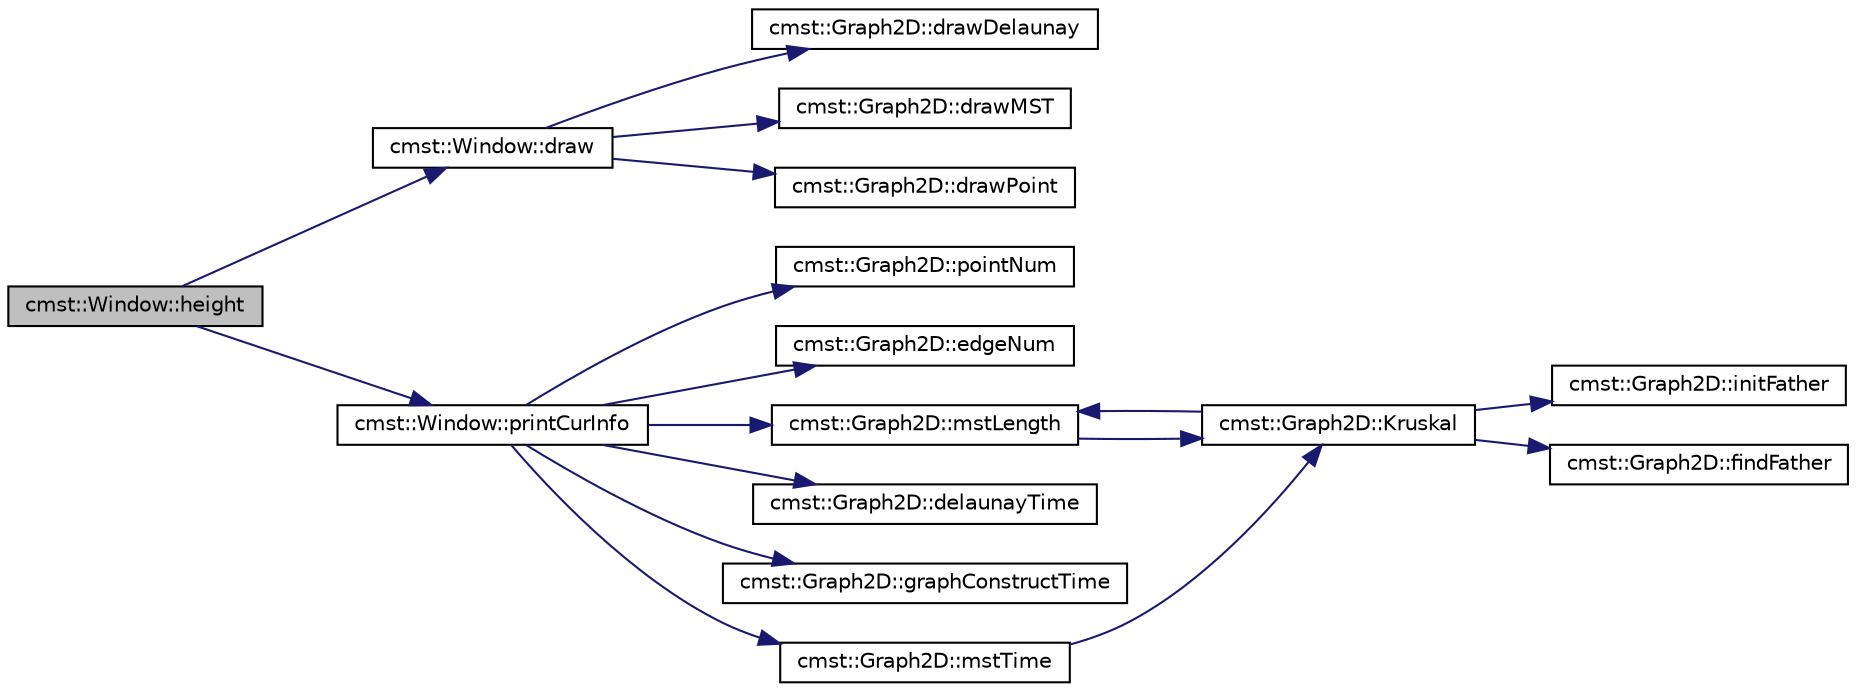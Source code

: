 digraph "cmst::Window::height"
{
  edge [fontname="Helvetica",fontsize="10",labelfontname="Helvetica",labelfontsize="10"];
  node [fontname="Helvetica",fontsize="10",shape=record];
  rankdir="LR";
  Node1 [label="cmst::Window::height",height=0.2,width=0.4,color="black", fillcolor="grey75", style="filled", fontcolor="black"];
  Node1 -> Node2 [color="midnightblue",fontsize="10",style="solid",fontname="Helvetica"];
  Node2 [label="cmst::Window::draw",height=0.2,width=0.4,color="black", fillcolor="white", style="filled",URL="$classcmst_1_1_window.html#a1d78ef796691e87ed3b4978f373c9890"];
  Node2 -> Node3 [color="midnightblue",fontsize="10",style="solid",fontname="Helvetica"];
  Node3 [label="cmst::Graph2D::drawDelaunay",height=0.2,width=0.4,color="black", fillcolor="white", style="filled",URL="$classcmst_1_1_graph2_d.html#a2c4ed2ccd1fffc94c636929e531c4e3e"];
  Node2 -> Node4 [color="midnightblue",fontsize="10",style="solid",fontname="Helvetica"];
  Node4 [label="cmst::Graph2D::drawMST",height=0.2,width=0.4,color="black", fillcolor="white", style="filled",URL="$classcmst_1_1_graph2_d.html#a96e388b819b351c8564eed9aecf58f7d"];
  Node2 -> Node5 [color="midnightblue",fontsize="10",style="solid",fontname="Helvetica"];
  Node5 [label="cmst::Graph2D::drawPoint",height=0.2,width=0.4,color="black", fillcolor="white", style="filled",URL="$classcmst_1_1_graph2_d.html#affec250ee22a067a28127b46ce976b90"];
  Node1 -> Node6 [color="midnightblue",fontsize="10",style="solid",fontname="Helvetica"];
  Node6 [label="cmst::Window::printCurInfo",height=0.2,width=0.4,color="black", fillcolor="white", style="filled",URL="$classcmst_1_1_window.html#a73eb23d7d7418cb288022e623e590461"];
  Node6 -> Node7 [color="midnightblue",fontsize="10",style="solid",fontname="Helvetica"];
  Node7 [label="cmst::Graph2D::pointNum",height=0.2,width=0.4,color="black", fillcolor="white", style="filled",URL="$classcmst_1_1_graph2_d.html#a0b18b38d5813b2fdbe8f5a8d6f92575d"];
  Node6 -> Node8 [color="midnightblue",fontsize="10",style="solid",fontname="Helvetica"];
  Node8 [label="cmst::Graph2D::edgeNum",height=0.2,width=0.4,color="black", fillcolor="white", style="filled",URL="$classcmst_1_1_graph2_d.html#ae2474e4dd9964cd18fc9926a296c82fd"];
  Node6 -> Node9 [color="midnightblue",fontsize="10",style="solid",fontname="Helvetica"];
  Node9 [label="cmst::Graph2D::mstLength",height=0.2,width=0.4,color="black", fillcolor="white", style="filled",URL="$classcmst_1_1_graph2_d.html#aea22c23fdbb3b9e91671562cb19730ed"];
  Node9 -> Node10 [color="midnightblue",fontsize="10",style="solid",fontname="Helvetica"];
  Node10 [label="cmst::Graph2D::Kruskal",height=0.2,width=0.4,color="black", fillcolor="white", style="filled",URL="$classcmst_1_1_graph2_d.html#ac3ce0434f4c42c2ed2b7c7861b32710f"];
  Node10 -> Node11 [color="midnightblue",fontsize="10",style="solid",fontname="Helvetica"];
  Node11 [label="cmst::Graph2D::initFather",height=0.2,width=0.4,color="black", fillcolor="white", style="filled",URL="$classcmst_1_1_graph2_d.html#a5de76dfe02b4a13e0d3fe9a5e7ea7285"];
  Node10 -> Node9 [color="midnightblue",fontsize="10",style="solid",fontname="Helvetica"];
  Node10 -> Node12 [color="midnightblue",fontsize="10",style="solid",fontname="Helvetica"];
  Node12 [label="cmst::Graph2D::findFather",height=0.2,width=0.4,color="black", fillcolor="white", style="filled",URL="$classcmst_1_1_graph2_d.html#a0b860daa24f288eea5f490e12fcb67e2"];
  Node6 -> Node13 [color="midnightblue",fontsize="10",style="solid",fontname="Helvetica"];
  Node13 [label="cmst::Graph2D::delaunayTime",height=0.2,width=0.4,color="black", fillcolor="white", style="filled",URL="$classcmst_1_1_graph2_d.html#a93a1d4d5d2dd08796e37bcba6de79341"];
  Node6 -> Node14 [color="midnightblue",fontsize="10",style="solid",fontname="Helvetica"];
  Node14 [label="cmst::Graph2D::graphConstructTime",height=0.2,width=0.4,color="black", fillcolor="white", style="filled",URL="$classcmst_1_1_graph2_d.html#ad4756aa3f617493bd8b3f6ecfe099449"];
  Node6 -> Node15 [color="midnightblue",fontsize="10",style="solid",fontname="Helvetica"];
  Node15 [label="cmst::Graph2D::mstTime",height=0.2,width=0.4,color="black", fillcolor="white", style="filled",URL="$classcmst_1_1_graph2_d.html#a3b596946f310f7024036d2c6a18985a3"];
  Node15 -> Node10 [color="midnightblue",fontsize="10",style="solid",fontname="Helvetica"];
}
